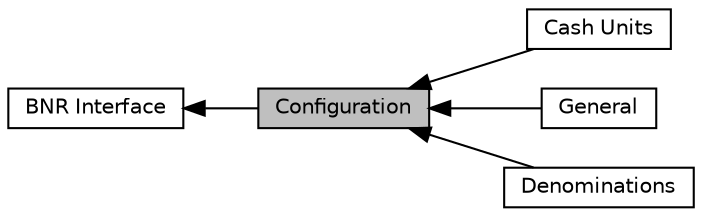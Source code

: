 digraph "Configuration"
{
  edge [fontname="Helvetica",fontsize="10",labelfontname="Helvetica",labelfontsize="10"];
  node [fontname="Helvetica",fontsize="10",shape=record];
  rankdir=LR;
  Node4 [label="Cash Units",height=0.2,width=0.4,color="black", fillcolor="white", style="filled",URL="$a00340.html",tooltip="Definitions for BNR cash units information. "];
  Node1 [label="BNR Interface",height=0.2,width=0.4,color="black", fillcolor="white", style="filled",URL="$a00333.html",tooltip="BNR Interface contains functions and properties that are related to the BNR System. "];
  Node2 [label="General",height=0.2,width=0.4,color="black", fillcolor="white", style="filled",URL="$a00338.html",tooltip="Definitions for BNR system configuration. "];
  Node3 [label="Denominations",height=0.2,width=0.4,color="black", fillcolor="white", style="filled",URL="$a00339.html",tooltip="Definitions for BNR denomination information. "];
  Node0 [label="Configuration",height=0.2,width=0.4,color="black", fillcolor="grey75", style="filled", fontcolor="black"];
  Node1->Node0 [shape=plaintext, dir="back", style="solid"];
  Node0->Node2 [shape=plaintext, dir="back", style="solid"];
  Node0->Node3 [shape=plaintext, dir="back", style="solid"];
  Node0->Node4 [shape=plaintext, dir="back", style="solid"];
}
